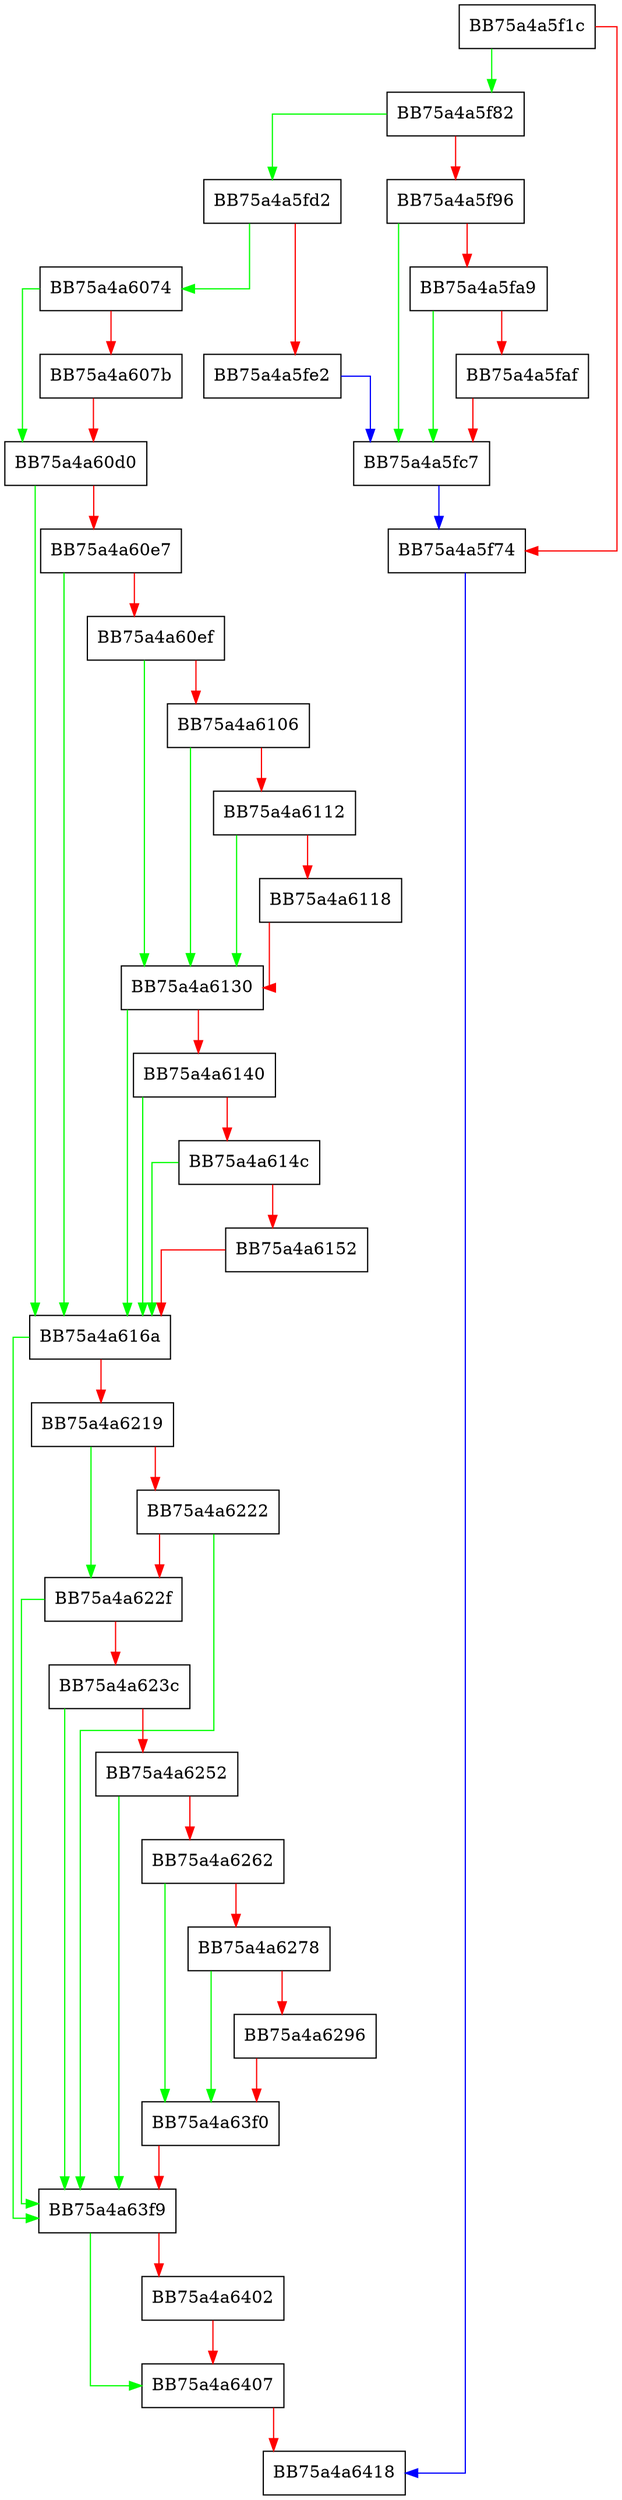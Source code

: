 digraph PerformDetectionActions {
  node [shape="box"];
  graph [splines=ortho];
  BB75a4a5f1c -> BB75a4a5f82 [color="green"];
  BB75a4a5f1c -> BB75a4a5f74 [color="red"];
  BB75a4a5f74 -> BB75a4a6418 [color="blue"];
  BB75a4a5f82 -> BB75a4a5fd2 [color="green"];
  BB75a4a5f82 -> BB75a4a5f96 [color="red"];
  BB75a4a5f96 -> BB75a4a5fc7 [color="green"];
  BB75a4a5f96 -> BB75a4a5fa9 [color="red"];
  BB75a4a5fa9 -> BB75a4a5fc7 [color="green"];
  BB75a4a5fa9 -> BB75a4a5faf [color="red"];
  BB75a4a5faf -> BB75a4a5fc7 [color="red"];
  BB75a4a5fc7 -> BB75a4a5f74 [color="blue"];
  BB75a4a5fd2 -> BB75a4a6074 [color="green"];
  BB75a4a5fd2 -> BB75a4a5fe2 [color="red"];
  BB75a4a5fe2 -> BB75a4a5fc7 [color="blue"];
  BB75a4a6074 -> BB75a4a60d0 [color="green"];
  BB75a4a6074 -> BB75a4a607b [color="red"];
  BB75a4a607b -> BB75a4a60d0 [color="red"];
  BB75a4a60d0 -> BB75a4a616a [color="green"];
  BB75a4a60d0 -> BB75a4a60e7 [color="red"];
  BB75a4a60e7 -> BB75a4a616a [color="green"];
  BB75a4a60e7 -> BB75a4a60ef [color="red"];
  BB75a4a60ef -> BB75a4a6130 [color="green"];
  BB75a4a60ef -> BB75a4a6106 [color="red"];
  BB75a4a6106 -> BB75a4a6130 [color="green"];
  BB75a4a6106 -> BB75a4a6112 [color="red"];
  BB75a4a6112 -> BB75a4a6130 [color="green"];
  BB75a4a6112 -> BB75a4a6118 [color="red"];
  BB75a4a6118 -> BB75a4a6130 [color="red"];
  BB75a4a6130 -> BB75a4a616a [color="green"];
  BB75a4a6130 -> BB75a4a6140 [color="red"];
  BB75a4a6140 -> BB75a4a616a [color="green"];
  BB75a4a6140 -> BB75a4a614c [color="red"];
  BB75a4a614c -> BB75a4a616a [color="green"];
  BB75a4a614c -> BB75a4a6152 [color="red"];
  BB75a4a6152 -> BB75a4a616a [color="red"];
  BB75a4a616a -> BB75a4a63f9 [color="green"];
  BB75a4a616a -> BB75a4a6219 [color="red"];
  BB75a4a6219 -> BB75a4a622f [color="green"];
  BB75a4a6219 -> BB75a4a6222 [color="red"];
  BB75a4a6222 -> BB75a4a63f9 [color="green"];
  BB75a4a6222 -> BB75a4a622f [color="red"];
  BB75a4a622f -> BB75a4a63f9 [color="green"];
  BB75a4a622f -> BB75a4a623c [color="red"];
  BB75a4a623c -> BB75a4a63f9 [color="green"];
  BB75a4a623c -> BB75a4a6252 [color="red"];
  BB75a4a6252 -> BB75a4a63f9 [color="green"];
  BB75a4a6252 -> BB75a4a6262 [color="red"];
  BB75a4a6262 -> BB75a4a63f0 [color="green"];
  BB75a4a6262 -> BB75a4a6278 [color="red"];
  BB75a4a6278 -> BB75a4a63f0 [color="green"];
  BB75a4a6278 -> BB75a4a6296 [color="red"];
  BB75a4a6296 -> BB75a4a63f0 [color="red"];
  BB75a4a63f0 -> BB75a4a63f9 [color="red"];
  BB75a4a63f9 -> BB75a4a6407 [color="green"];
  BB75a4a63f9 -> BB75a4a6402 [color="red"];
  BB75a4a6402 -> BB75a4a6407 [color="red"];
  BB75a4a6407 -> BB75a4a6418 [color="red"];
}